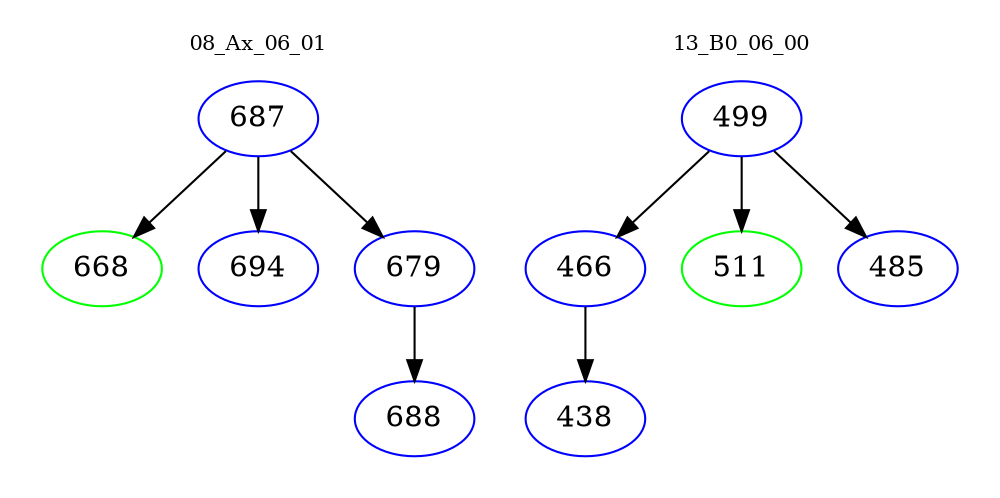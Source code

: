 digraph{
subgraph cluster_0 {
color = white
label = "08_Ax_06_01";
fontsize=10;
T0_687 [label="687", color="blue"]
T0_687 -> T0_668 [color="black"]
T0_668 [label="668", color="green"]
T0_687 -> T0_694 [color="black"]
T0_694 [label="694", color="blue"]
T0_687 -> T0_679 [color="black"]
T0_679 [label="679", color="blue"]
T0_679 -> T0_688 [color="black"]
T0_688 [label="688", color="blue"]
}
subgraph cluster_1 {
color = white
label = "13_B0_06_00";
fontsize=10;
T1_499 [label="499", color="blue"]
T1_499 -> T1_466 [color="black"]
T1_466 [label="466", color="blue"]
T1_466 -> T1_438 [color="black"]
T1_438 [label="438", color="blue"]
T1_499 -> T1_511 [color="black"]
T1_511 [label="511", color="green"]
T1_499 -> T1_485 [color="black"]
T1_485 [label="485", color="blue"]
}
}
